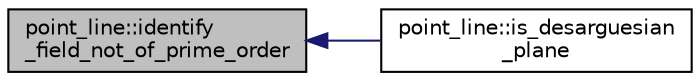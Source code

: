 digraph "point_line::identify_field_not_of_prime_order"
{
  edge [fontname="Helvetica",fontsize="10",labelfontname="Helvetica",labelfontsize="10"];
  node [fontname="Helvetica",fontsize="10",shape=record];
  rankdir="LR";
  Node52 [label="point_line::identify\l_field_not_of_prime_order",height=0.2,width=0.4,color="black", fillcolor="grey75", style="filled", fontcolor="black"];
  Node52 -> Node53 [dir="back",color="midnightblue",fontsize="10",style="solid",fontname="Helvetica"];
  Node53 [label="point_line::is_desarguesian\l_plane",height=0.2,width=0.4,color="black", fillcolor="white", style="filled",URL="$dd/def/classpoint__line.html#a664189dde33698267c4c82b1ee3aa401"];
}
